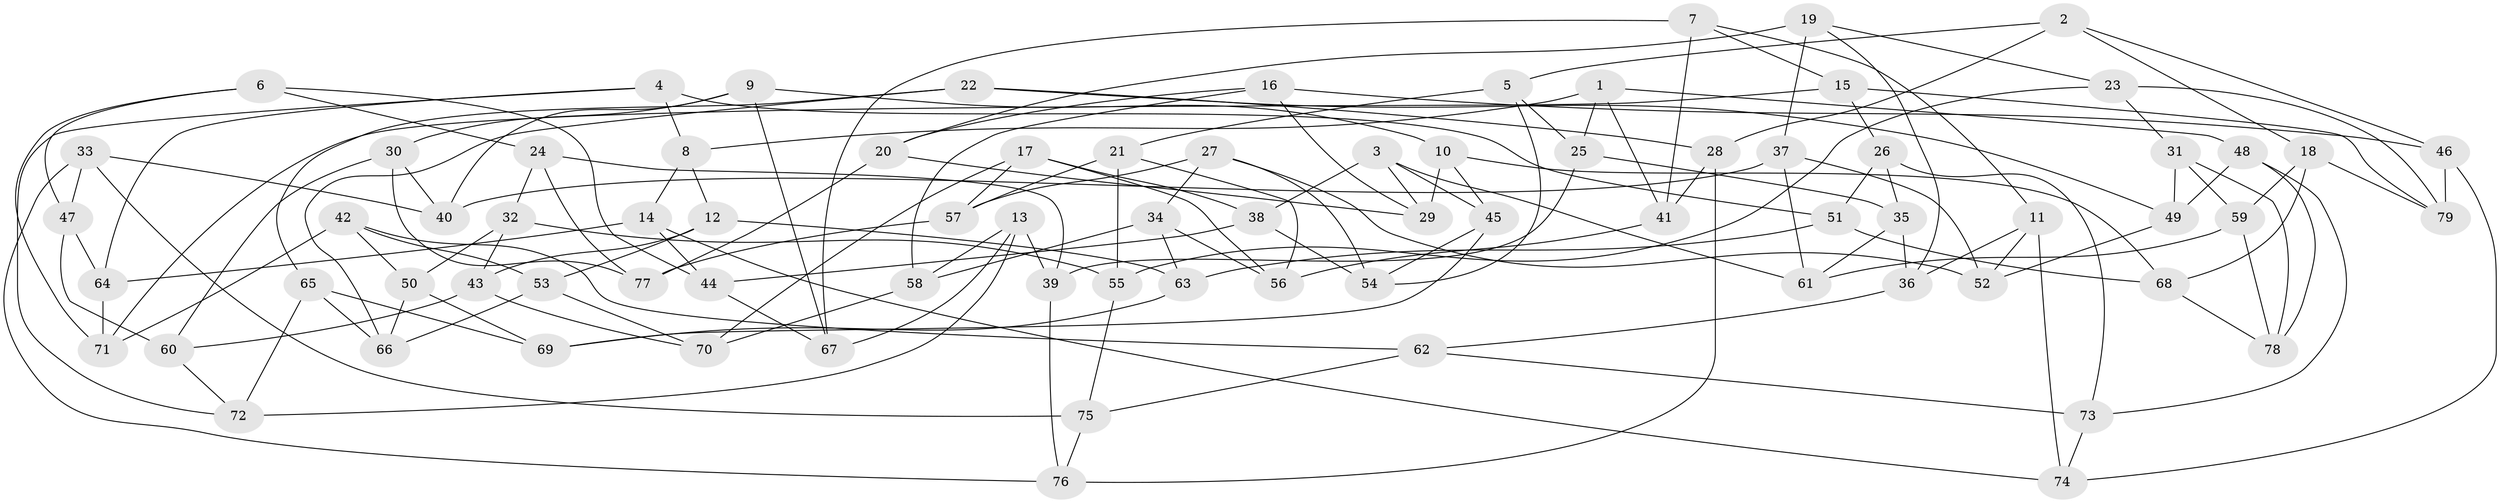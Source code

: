 // coarse degree distribution, {4: 0.5319148936170213, 5: 0.2127659574468085, 6: 0.02127659574468085, 2: 0.02127659574468085, 3: 0.10638297872340426, 8: 0.02127659574468085, 10: 0.02127659574468085, 9: 0.0425531914893617, 11: 0.02127659574468085}
// Generated by graph-tools (version 1.1) at 2025/04/03/04/25 22:04:05]
// undirected, 79 vertices, 158 edges
graph export_dot {
graph [start="1"]
  node [color=gray90,style=filled];
  1;
  2;
  3;
  4;
  5;
  6;
  7;
  8;
  9;
  10;
  11;
  12;
  13;
  14;
  15;
  16;
  17;
  18;
  19;
  20;
  21;
  22;
  23;
  24;
  25;
  26;
  27;
  28;
  29;
  30;
  31;
  32;
  33;
  34;
  35;
  36;
  37;
  38;
  39;
  40;
  41;
  42;
  43;
  44;
  45;
  46;
  47;
  48;
  49;
  50;
  51;
  52;
  53;
  54;
  55;
  56;
  57;
  58;
  59;
  60;
  61;
  62;
  63;
  64;
  65;
  66;
  67;
  68;
  69;
  70;
  71;
  72;
  73;
  74;
  75;
  76;
  77;
  78;
  79;
  1 -- 8;
  1 -- 41;
  1 -- 25;
  1 -- 48;
  2 -- 5;
  2 -- 18;
  2 -- 46;
  2 -- 28;
  3 -- 45;
  3 -- 38;
  3 -- 29;
  3 -- 61;
  4 -- 8;
  4 -- 72;
  4 -- 51;
  4 -- 64;
  5 -- 21;
  5 -- 54;
  5 -- 25;
  6 -- 47;
  6 -- 24;
  6 -- 71;
  6 -- 44;
  7 -- 67;
  7 -- 15;
  7 -- 11;
  7 -- 41;
  8 -- 12;
  8 -- 14;
  9 -- 67;
  9 -- 10;
  9 -- 30;
  9 -- 40;
  10 -- 68;
  10 -- 29;
  10 -- 45;
  11 -- 52;
  11 -- 74;
  11 -- 36;
  12 -- 63;
  12 -- 43;
  12 -- 53;
  13 -- 39;
  13 -- 72;
  13 -- 67;
  13 -- 58;
  14 -- 64;
  14 -- 74;
  14 -- 44;
  15 -- 71;
  15 -- 79;
  15 -- 26;
  16 -- 46;
  16 -- 20;
  16 -- 29;
  16 -- 58;
  17 -- 56;
  17 -- 70;
  17 -- 57;
  17 -- 38;
  18 -- 79;
  18 -- 59;
  18 -- 68;
  19 -- 20;
  19 -- 37;
  19 -- 36;
  19 -- 23;
  20 -- 77;
  20 -- 29;
  21 -- 55;
  21 -- 56;
  21 -- 57;
  22 -- 65;
  22 -- 28;
  22 -- 49;
  22 -- 66;
  23 -- 79;
  23 -- 31;
  23 -- 55;
  24 -- 39;
  24 -- 77;
  24 -- 32;
  25 -- 35;
  25 -- 39;
  26 -- 51;
  26 -- 73;
  26 -- 35;
  27 -- 52;
  27 -- 57;
  27 -- 54;
  27 -- 34;
  28 -- 41;
  28 -- 76;
  30 -- 40;
  30 -- 60;
  30 -- 77;
  31 -- 59;
  31 -- 49;
  31 -- 78;
  32 -- 55;
  32 -- 43;
  32 -- 50;
  33 -- 75;
  33 -- 76;
  33 -- 40;
  33 -- 47;
  34 -- 63;
  34 -- 56;
  34 -- 58;
  35 -- 61;
  35 -- 36;
  36 -- 62;
  37 -- 61;
  37 -- 40;
  37 -- 52;
  38 -- 44;
  38 -- 54;
  39 -- 76;
  41 -- 56;
  42 -- 53;
  42 -- 50;
  42 -- 71;
  42 -- 62;
  43 -- 70;
  43 -- 60;
  44 -- 67;
  45 -- 69;
  45 -- 54;
  46 -- 79;
  46 -- 74;
  47 -- 60;
  47 -- 64;
  48 -- 49;
  48 -- 78;
  48 -- 73;
  49 -- 52;
  50 -- 66;
  50 -- 69;
  51 -- 68;
  51 -- 63;
  53 -- 66;
  53 -- 70;
  55 -- 75;
  57 -- 77;
  58 -- 70;
  59 -- 61;
  59 -- 78;
  60 -- 72;
  62 -- 73;
  62 -- 75;
  63 -- 69;
  64 -- 71;
  65 -- 69;
  65 -- 66;
  65 -- 72;
  68 -- 78;
  73 -- 74;
  75 -- 76;
}
